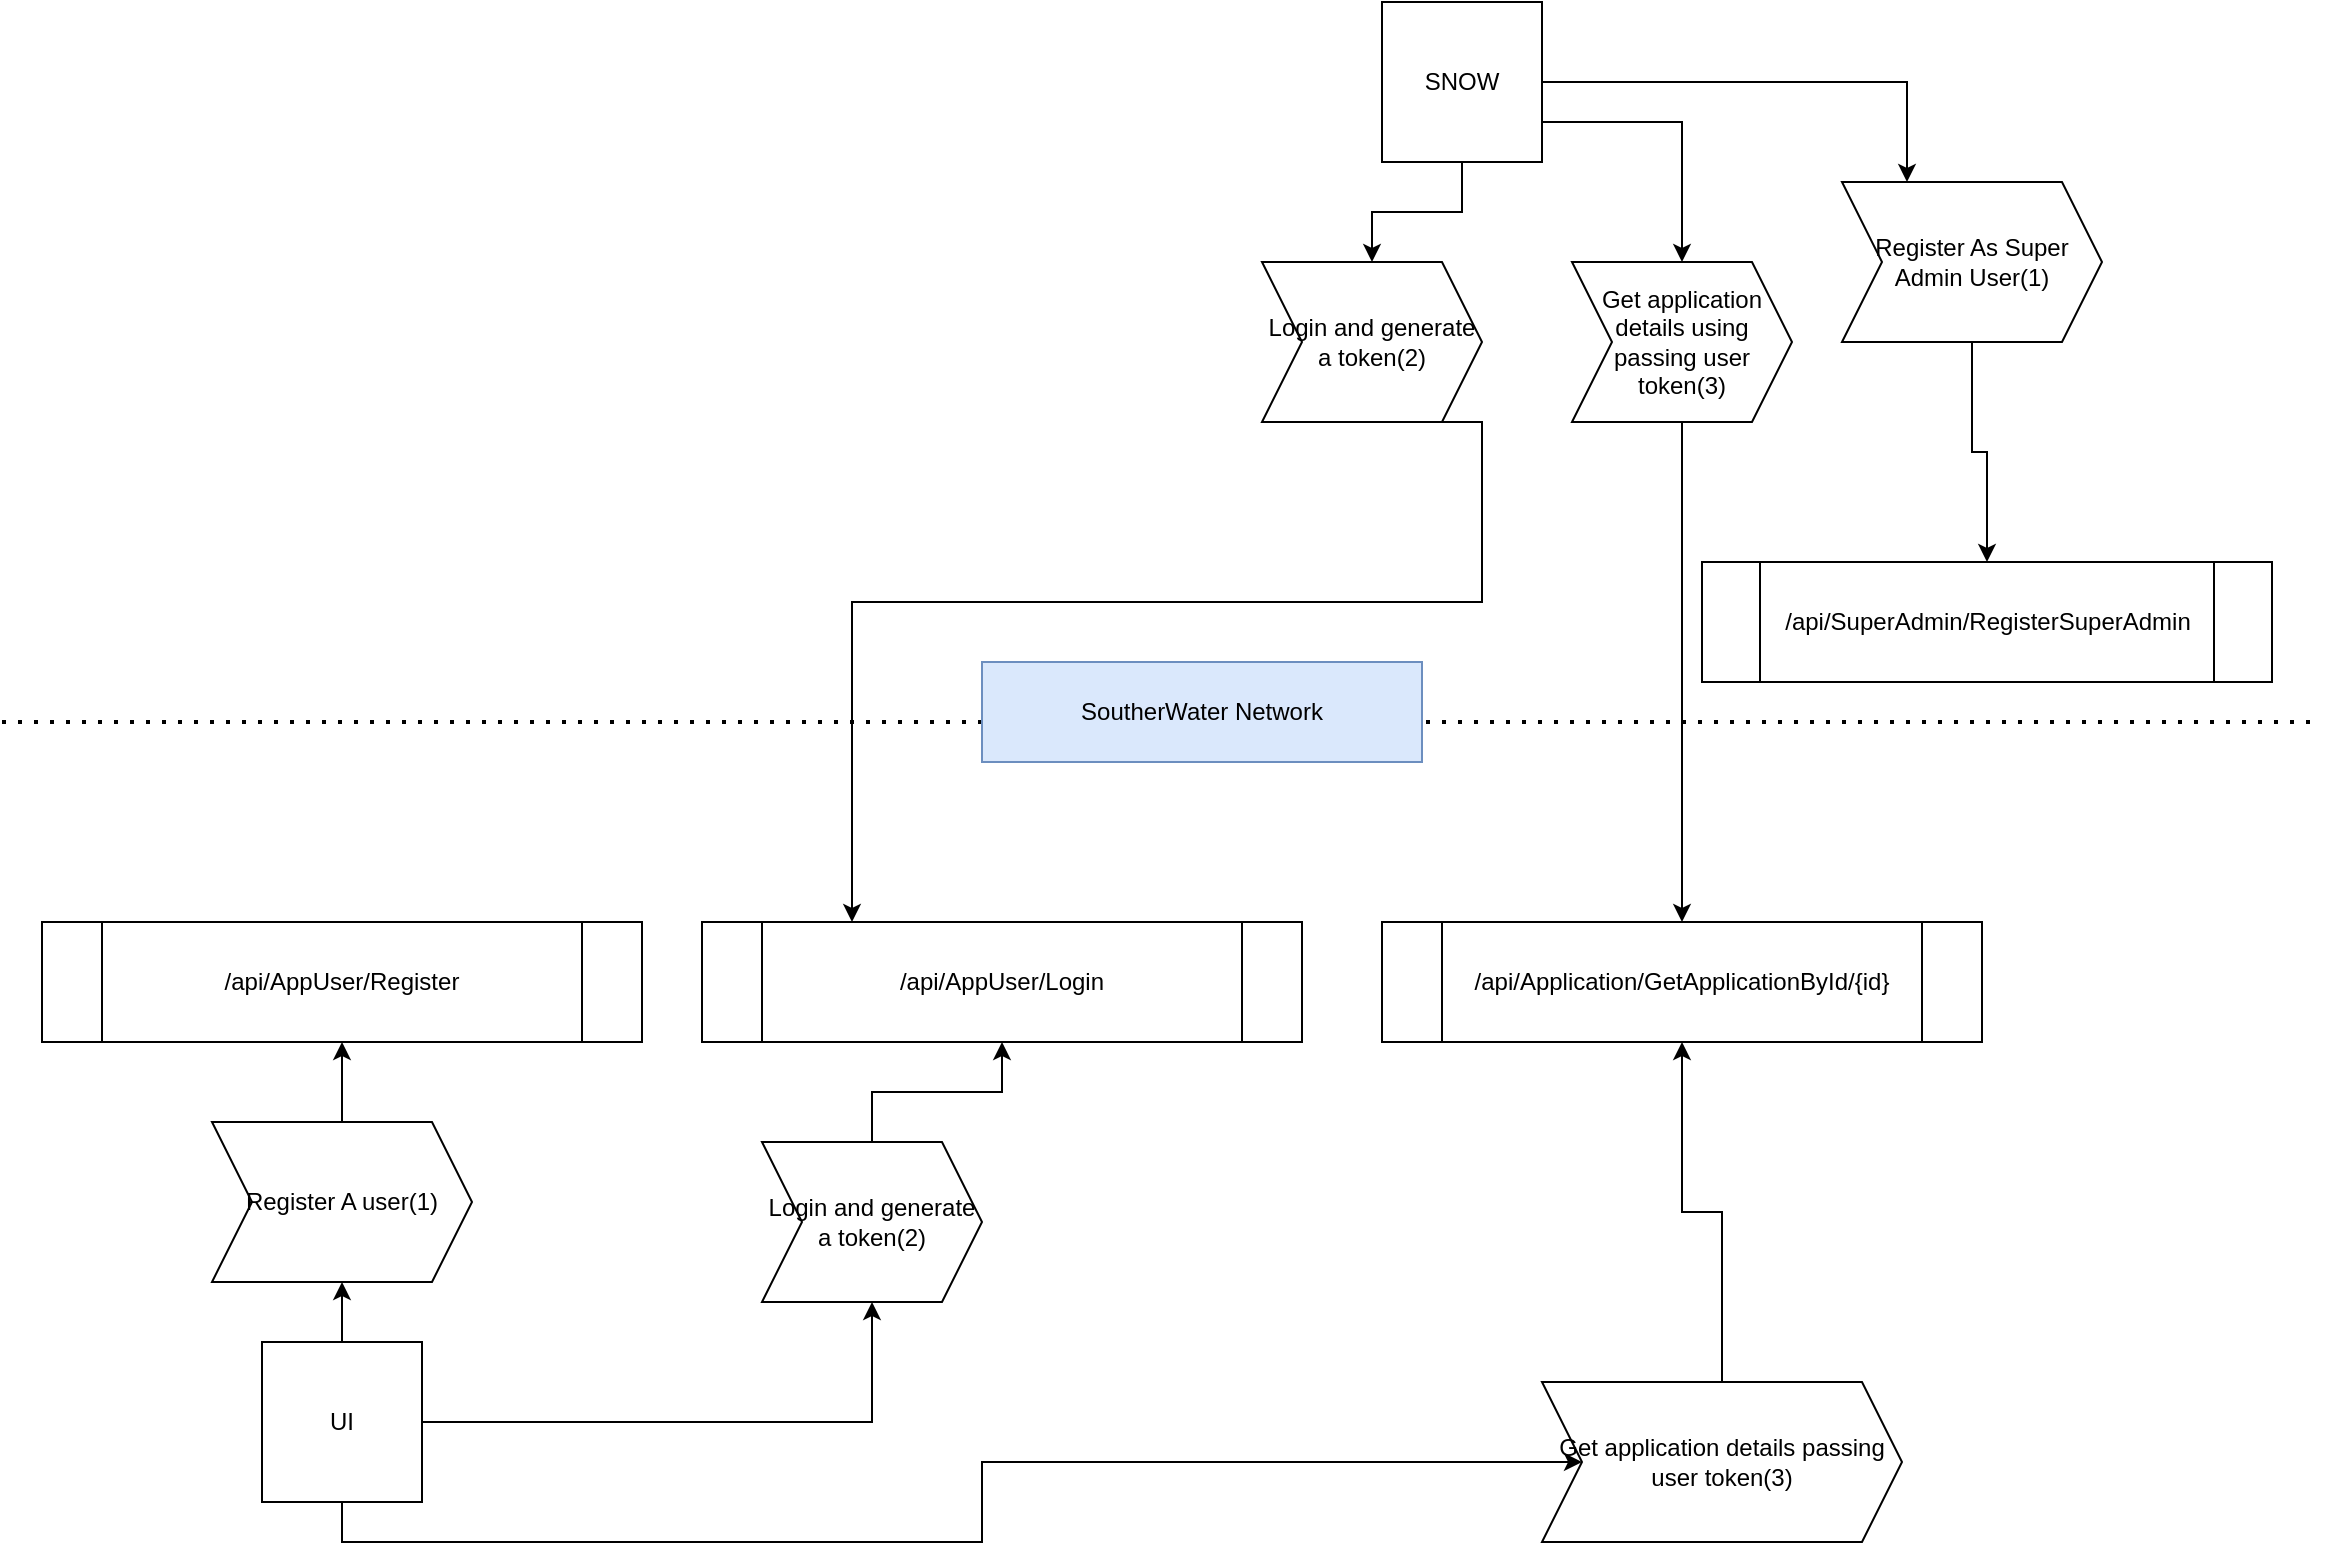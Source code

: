 <mxfile version="14.2.7" type="github">
  <diagram id="jjej4fmLEBqrr3OEJkFB" name="Page-1">
    <mxGraphModel dx="1576" dy="976" grid="1" gridSize="10" guides="1" tooltips="1" connect="1" arrows="1" fold="1" page="1" pageScale="1" pageWidth="1169" pageHeight="827" math="0" shadow="0">
      <root>
        <mxCell id="0" />
        <mxCell id="1" parent="0" />
        <mxCell id="Jdot4jJY3YEQJZz5PXNt-27" style="edgeStyle=orthogonalEdgeStyle;rounded=0;orthogonalLoop=1;jettySize=auto;html=1;exitX=0.5;exitY=0;exitDx=0;exitDy=0;entryX=0.5;entryY=1;entryDx=0;entryDy=0;" edge="1" parent="1" source="FH7q5liXCHAv0gD8ZMs1-4" target="Jdot4jJY3YEQJZz5PXNt-26">
          <mxGeometry relative="1" as="geometry" />
        </mxCell>
        <mxCell id="Jdot4jJY3YEQJZz5PXNt-30" style="edgeStyle=orthogonalEdgeStyle;rounded=0;orthogonalLoop=1;jettySize=auto;html=1;exitX=1;exitY=0.5;exitDx=0;exitDy=0;entryX=0.5;entryY=1;entryDx=0;entryDy=0;" edge="1" parent="1" source="FH7q5liXCHAv0gD8ZMs1-4" target="Jdot4jJY3YEQJZz5PXNt-29">
          <mxGeometry relative="1" as="geometry" />
        </mxCell>
        <mxCell id="Jdot4jJY3YEQJZz5PXNt-33" style="edgeStyle=orthogonalEdgeStyle;rounded=0;orthogonalLoop=1;jettySize=auto;html=1;exitX=0.5;exitY=1;exitDx=0;exitDy=0;" edge="1" parent="1" source="FH7q5liXCHAv0gD8ZMs1-4" target="Jdot4jJY3YEQJZz5PXNt-32">
          <mxGeometry relative="1" as="geometry" />
        </mxCell>
        <mxCell id="FH7q5liXCHAv0gD8ZMs1-4" value="UI" style="whiteSpace=wrap;html=1;aspect=fixed;" parent="1" vertex="1">
          <mxGeometry x="140" y="710" width="80" height="80" as="geometry" />
        </mxCell>
        <mxCell id="Jdot4jJY3YEQJZz5PXNt-13" style="edgeStyle=orthogonalEdgeStyle;rounded=0;orthogonalLoop=1;jettySize=auto;html=1;exitX=1;exitY=0.5;exitDx=0;exitDy=0;entryX=0.25;entryY=0;entryDx=0;entryDy=0;" edge="1" parent="1" source="FH7q5liXCHAv0gD8ZMs1-6" target="Jdot4jJY3YEQJZz5PXNt-12">
          <mxGeometry relative="1" as="geometry" />
        </mxCell>
        <mxCell id="Jdot4jJY3YEQJZz5PXNt-20" style="edgeStyle=orthogonalEdgeStyle;rounded=0;orthogonalLoop=1;jettySize=auto;html=1;exitX=0.5;exitY=1;exitDx=0;exitDy=0;entryX=0.5;entryY=0;entryDx=0;entryDy=0;" edge="1" parent="1" source="FH7q5liXCHAv0gD8ZMs1-6" target="Jdot4jJY3YEQJZz5PXNt-19">
          <mxGeometry relative="1" as="geometry" />
        </mxCell>
        <mxCell id="Jdot4jJY3YEQJZz5PXNt-23" style="edgeStyle=orthogonalEdgeStyle;rounded=0;orthogonalLoop=1;jettySize=auto;html=1;exitX=1;exitY=0.75;exitDx=0;exitDy=0;entryX=0.5;entryY=0;entryDx=0;entryDy=0;" edge="1" parent="1" source="FH7q5liXCHAv0gD8ZMs1-6" target="Jdot4jJY3YEQJZz5PXNt-22">
          <mxGeometry relative="1" as="geometry" />
        </mxCell>
        <mxCell id="FH7q5liXCHAv0gD8ZMs1-6" value="SNOW" style="whiteSpace=wrap;html=1;aspect=fixed;" parent="1" vertex="1">
          <mxGeometry x="700" y="40" width="80" height="80" as="geometry" />
        </mxCell>
        <mxCell id="Jdot4jJY3YEQJZz5PXNt-6" value="/api/SuperAdmin/RegisterSuperAdmin" style="shape=process;whiteSpace=wrap;html=1;backgroundOutline=1;" vertex="1" parent="1">
          <mxGeometry x="860" y="320" width="285" height="60" as="geometry" />
        </mxCell>
        <mxCell id="Jdot4jJY3YEQJZz5PXNt-7" value="/api/AppUser/Register" style="shape=process;whiteSpace=wrap;html=1;backgroundOutline=1;" vertex="1" parent="1">
          <mxGeometry x="30" y="500" width="300" height="60" as="geometry" />
        </mxCell>
        <mxCell id="Jdot4jJY3YEQJZz5PXNt-8" value="" style="endArrow=none;dashed=1;html=1;dashPattern=1 3;strokeWidth=2;" edge="1" parent="1">
          <mxGeometry width="50" height="50" relative="1" as="geometry">
            <mxPoint x="10" y="400" as="sourcePoint" />
            <mxPoint x="1170" y="400" as="targetPoint" />
          </mxGeometry>
        </mxCell>
        <mxCell id="Jdot4jJY3YEQJZz5PXNt-9" value="SoutherWater Network" style="text;html=1;strokeColor=#6c8ebf;fillColor=#dae8fc;align=center;verticalAlign=middle;whiteSpace=wrap;rounded=0;" vertex="1" parent="1">
          <mxGeometry x="500" y="370" width="220" height="50" as="geometry" />
        </mxCell>
        <mxCell id="Jdot4jJY3YEQJZz5PXNt-11" value="/api/AppUser/Login" style="shape=process;whiteSpace=wrap;html=1;backgroundOutline=1;" vertex="1" parent="1">
          <mxGeometry x="360" y="500" width="300" height="60" as="geometry" />
        </mxCell>
        <mxCell id="Jdot4jJY3YEQJZz5PXNt-14" style="edgeStyle=orthogonalEdgeStyle;rounded=0;orthogonalLoop=1;jettySize=auto;html=1;exitX=0.5;exitY=1;exitDx=0;exitDy=0;entryX=0.5;entryY=0;entryDx=0;entryDy=0;" edge="1" parent="1" source="Jdot4jJY3YEQJZz5PXNt-12" target="Jdot4jJY3YEQJZz5PXNt-6">
          <mxGeometry relative="1" as="geometry" />
        </mxCell>
        <mxCell id="Jdot4jJY3YEQJZz5PXNt-12" value="Register As Super Admin User(1)" style="shape=step;perimeter=stepPerimeter;whiteSpace=wrap;html=1;fixedSize=1;" vertex="1" parent="1">
          <mxGeometry x="930" y="130" width="130" height="80" as="geometry" />
        </mxCell>
        <mxCell id="Jdot4jJY3YEQJZz5PXNt-17" value="/api/Application/GetApplicationById/{id}" style="shape=process;whiteSpace=wrap;html=1;backgroundOutline=1;" vertex="1" parent="1">
          <mxGeometry x="700" y="500" width="300" height="60" as="geometry" />
        </mxCell>
        <mxCell id="Jdot4jJY3YEQJZz5PXNt-21" style="edgeStyle=orthogonalEdgeStyle;rounded=0;orthogonalLoop=1;jettySize=auto;html=1;exitX=0.5;exitY=1;exitDx=0;exitDy=0;entryX=0.25;entryY=0;entryDx=0;entryDy=0;" edge="1" parent="1" source="Jdot4jJY3YEQJZz5PXNt-19" target="Jdot4jJY3YEQJZz5PXNt-11">
          <mxGeometry relative="1" as="geometry">
            <Array as="points">
              <mxPoint x="750" y="340" />
              <mxPoint x="435" y="340" />
            </Array>
          </mxGeometry>
        </mxCell>
        <mxCell id="Jdot4jJY3YEQJZz5PXNt-19" value="Login and generate a token(2)" style="shape=step;perimeter=stepPerimeter;whiteSpace=wrap;html=1;fixedSize=1;" vertex="1" parent="1">
          <mxGeometry x="640" y="170" width="110" height="80" as="geometry" />
        </mxCell>
        <mxCell id="Jdot4jJY3YEQJZz5PXNt-24" style="edgeStyle=orthogonalEdgeStyle;rounded=0;orthogonalLoop=1;jettySize=auto;html=1;exitX=0.5;exitY=1;exitDx=0;exitDy=0;" edge="1" parent="1" source="Jdot4jJY3YEQJZz5PXNt-22" target="Jdot4jJY3YEQJZz5PXNt-17">
          <mxGeometry relative="1" as="geometry" />
        </mxCell>
        <mxCell id="Jdot4jJY3YEQJZz5PXNt-22" value="Get application details using passing user token(3)" style="shape=step;perimeter=stepPerimeter;whiteSpace=wrap;html=1;fixedSize=1;" vertex="1" parent="1">
          <mxGeometry x="795" y="170" width="110" height="80" as="geometry" />
        </mxCell>
        <mxCell id="Jdot4jJY3YEQJZz5PXNt-28" style="edgeStyle=orthogonalEdgeStyle;rounded=0;orthogonalLoop=1;jettySize=auto;html=1;exitX=0.5;exitY=0;exitDx=0;exitDy=0;entryX=0.5;entryY=1;entryDx=0;entryDy=0;" edge="1" parent="1" source="Jdot4jJY3YEQJZz5PXNt-26" target="Jdot4jJY3YEQJZz5PXNt-7">
          <mxGeometry relative="1" as="geometry" />
        </mxCell>
        <mxCell id="Jdot4jJY3YEQJZz5PXNt-26" value="Register A user(1)" style="shape=step;perimeter=stepPerimeter;whiteSpace=wrap;html=1;fixedSize=1;" vertex="1" parent="1">
          <mxGeometry x="115" y="600" width="130" height="80" as="geometry" />
        </mxCell>
        <mxCell id="Jdot4jJY3YEQJZz5PXNt-31" style="edgeStyle=orthogonalEdgeStyle;rounded=0;orthogonalLoop=1;jettySize=auto;html=1;" edge="1" parent="1" source="Jdot4jJY3YEQJZz5PXNt-29" target="Jdot4jJY3YEQJZz5PXNt-11">
          <mxGeometry relative="1" as="geometry" />
        </mxCell>
        <mxCell id="Jdot4jJY3YEQJZz5PXNt-29" value="Login and generate a token(2)" style="shape=step;perimeter=stepPerimeter;whiteSpace=wrap;html=1;fixedSize=1;" vertex="1" parent="1">
          <mxGeometry x="390" y="610" width="110" height="80" as="geometry" />
        </mxCell>
        <mxCell id="Jdot4jJY3YEQJZz5PXNt-34" style="edgeStyle=orthogonalEdgeStyle;rounded=0;orthogonalLoop=1;jettySize=auto;html=1;exitX=0.5;exitY=0;exitDx=0;exitDy=0;" edge="1" parent="1" source="Jdot4jJY3YEQJZz5PXNt-32" target="Jdot4jJY3YEQJZz5PXNt-17">
          <mxGeometry relative="1" as="geometry" />
        </mxCell>
        <mxCell id="Jdot4jJY3YEQJZz5PXNt-32" value="Get application details passing user token(3)" style="shape=step;perimeter=stepPerimeter;whiteSpace=wrap;html=1;fixedSize=1;" vertex="1" parent="1">
          <mxGeometry x="780" y="730" width="180" height="80" as="geometry" />
        </mxCell>
      </root>
    </mxGraphModel>
  </diagram>
</mxfile>
